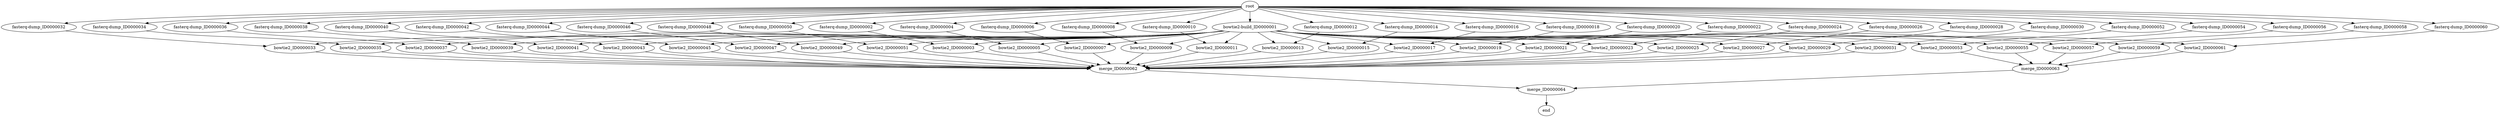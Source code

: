 strict digraph {
"bowtie2-build_ID0000001" [size=10000000];
"fasterq-dump_ID0000002" [size=10000000];
bowtie2_ID0000003 [size=10000000];
"fasterq-dump_ID0000004" [size=10000000];
bowtie2_ID0000005 [size=10000000];
"fasterq-dump_ID0000006" [size=10000000];
bowtie2_ID0000007 [size=10000000];
"fasterq-dump_ID0000008" [size=10000000];
bowtie2_ID0000009 [size=10000000];
"fasterq-dump_ID0000010" [size=10000000];
bowtie2_ID0000011 [size=10000000];
"fasterq-dump_ID0000012" [size=10000000];
bowtie2_ID0000013 [size=10000000];
"fasterq-dump_ID0000014" [size=10000000];
bowtie2_ID0000015 [size=10000000];
"fasterq-dump_ID0000016" [size=10000000];
bowtie2_ID0000017 [size=10000000];
"fasterq-dump_ID0000018" [size=10000000];
bowtie2_ID0000019 [size=10000000];
"fasterq-dump_ID0000020" [size=10000000];
bowtie2_ID0000021 [size=10000000];
"fasterq-dump_ID0000022" [size=10000000];
bowtie2_ID0000023 [size=10000000];
"fasterq-dump_ID0000024" [size=10000000];
bowtie2_ID0000025 [size=10000000];
"fasterq-dump_ID0000026" [size=10000000];
bowtie2_ID0000027 [size=10000000];
"fasterq-dump_ID0000028" [size=10000000];
bowtie2_ID0000029 [size=10000000];
"fasterq-dump_ID0000030" [size=10000000];
bowtie2_ID0000031 [size=10000000];
"fasterq-dump_ID0000032" [size=10000000];
bowtie2_ID0000033 [size=10000000];
"fasterq-dump_ID0000034" [size=10000000];
bowtie2_ID0000035 [size=10000000];
"fasterq-dump_ID0000036" [size=10000000];
bowtie2_ID0000037 [size=10000000];
"fasterq-dump_ID0000038" [size=10000000];
bowtie2_ID0000039 [size=10000000];
"fasterq-dump_ID0000040" [size=10000000];
bowtie2_ID0000041 [size=10000000];
"fasterq-dump_ID0000042" [size=10000000];
bowtie2_ID0000043 [size=10000000];
"fasterq-dump_ID0000044" [size=10000000];
bowtie2_ID0000045 [size=10000000];
"fasterq-dump_ID0000046" [size=10000000];
bowtie2_ID0000047 [size=10000000];
"fasterq-dump_ID0000048" [size=10000000];
bowtie2_ID0000049 [size=10000000];
"fasterq-dump_ID0000050" [size=10000000];
bowtie2_ID0000051 [size=10000000];
"fasterq-dump_ID0000052" [size=10000000];
bowtie2_ID0000053 [size=10000000];
"fasterq-dump_ID0000054" [size=10000000];
bowtie2_ID0000055 [size=10000000];
"fasterq-dump_ID0000056" [size=10000000];
bowtie2_ID0000057 [size=10000000];
"fasterq-dump_ID0000058" [size=10000000];
bowtie2_ID0000059 [size=10000000];
"fasterq-dump_ID0000060" [size=10000000];
bowtie2_ID0000061 [size=10000000];
merge_ID0000062 [size=10000000];
merge_ID0000063 [size=10000000];
merge_ID0000064 [size=10000000];
root [size=2];
end [size=2];
"bowtie2-build_ID0000001" -> bowtie2_ID0000003 [size=40000000];
"bowtie2-build_ID0000001" -> bowtie2_ID0000005 [size=40000000];
"bowtie2-build_ID0000001" -> bowtie2_ID0000007 [size=40000000];
"bowtie2-build_ID0000001" -> bowtie2_ID0000009 [size=40000000];
"bowtie2-build_ID0000001" -> bowtie2_ID0000011 [size=40000000];
"bowtie2-build_ID0000001" -> bowtie2_ID0000013 [size=40000000];
"bowtie2-build_ID0000001" -> bowtie2_ID0000015 [size=40000000];
"bowtie2-build_ID0000001" -> bowtie2_ID0000017 [size=40000000];
"bowtie2-build_ID0000001" -> bowtie2_ID0000019 [size=40000000];
"bowtie2-build_ID0000001" -> bowtie2_ID0000021 [size=40000000];
"bowtie2-build_ID0000001" -> bowtie2_ID0000023 [size=40000000];
"bowtie2-build_ID0000001" -> bowtie2_ID0000025 [size=40000000];
"bowtie2-build_ID0000001" -> bowtie2_ID0000027 [size=40000000];
"bowtie2-build_ID0000001" -> bowtie2_ID0000029 [size=40000000];
"bowtie2-build_ID0000001" -> bowtie2_ID0000031 [size=40000000];
"bowtie2-build_ID0000001" -> bowtie2_ID0000033 [size=40000000];
"bowtie2-build_ID0000001" -> bowtie2_ID0000035 [size=40000000];
"bowtie2-build_ID0000001" -> bowtie2_ID0000037 [size=40000000];
"bowtie2-build_ID0000001" -> bowtie2_ID0000039 [size=40000000];
"bowtie2-build_ID0000001" -> bowtie2_ID0000041 [size=40000000];
"bowtie2-build_ID0000001" -> bowtie2_ID0000043 [size=40000000];
"bowtie2-build_ID0000001" -> bowtie2_ID0000045 [size=40000000];
"bowtie2-build_ID0000001" -> bowtie2_ID0000047 [size=40000000];
"bowtie2-build_ID0000001" -> bowtie2_ID0000049 [size=40000000];
"bowtie2-build_ID0000001" -> bowtie2_ID0000051 [size=40000000];
"bowtie2-build_ID0000001" -> bowtie2_ID0000053 [size=40000000];
"bowtie2-build_ID0000001" -> bowtie2_ID0000055 [size=40000000];
"bowtie2-build_ID0000001" -> bowtie2_ID0000057 [size=40000000];
"bowtie2-build_ID0000001" -> bowtie2_ID0000059 [size=40000000];
"bowtie2-build_ID0000001" -> bowtie2_ID0000061 [size=40000000];
"fasterq-dump_ID0000002" -> bowtie2_ID0000003 [size=40000000];
bowtie2_ID0000003 -> merge_ID0000062 [size=40000000];
"fasterq-dump_ID0000004" -> bowtie2_ID0000005 [size=40000000];
bowtie2_ID0000005 -> merge_ID0000062 [size=40000000];
"fasterq-dump_ID0000006" -> bowtie2_ID0000007 [size=40000000];
bowtie2_ID0000007 -> merge_ID0000062 [size=40000000];
"fasterq-dump_ID0000008" -> bowtie2_ID0000009 [size=40000000];
bowtie2_ID0000009 -> merge_ID0000062 [size=40000000];
"fasterq-dump_ID0000010" -> bowtie2_ID0000011 [size=40000000];
bowtie2_ID0000011 -> merge_ID0000062 [size=40000000];
"fasterq-dump_ID0000012" -> bowtie2_ID0000013 [size=40000000];
bowtie2_ID0000013 -> merge_ID0000062 [size=40000000];
"fasterq-dump_ID0000014" -> bowtie2_ID0000015 [size=40000000];
bowtie2_ID0000015 -> merge_ID0000062 [size=40000000];
"fasterq-dump_ID0000016" -> bowtie2_ID0000017 [size=40000000];
bowtie2_ID0000017 -> merge_ID0000062 [size=40000000];
"fasterq-dump_ID0000018" -> bowtie2_ID0000019 [size=40000000];
bowtie2_ID0000019 -> merge_ID0000062 [size=40000000];
"fasterq-dump_ID0000020" -> bowtie2_ID0000021 [size=40000000];
bowtie2_ID0000021 -> merge_ID0000062 [size=40000000];
"fasterq-dump_ID0000022" -> bowtie2_ID0000023 [size=40000000];
bowtie2_ID0000023 -> merge_ID0000062 [size=40000000];
"fasterq-dump_ID0000024" -> bowtie2_ID0000025 [size=40000000];
bowtie2_ID0000025 -> merge_ID0000062 [size=40000000];
"fasterq-dump_ID0000026" -> bowtie2_ID0000027 [size=40000000];
bowtie2_ID0000027 -> merge_ID0000062 [size=40000000];
"fasterq-dump_ID0000028" -> bowtie2_ID0000029 [size=40000000];
bowtie2_ID0000029 -> merge_ID0000062 [size=40000000];
"fasterq-dump_ID0000030" -> bowtie2_ID0000031 [size=40000000];
bowtie2_ID0000031 -> merge_ID0000062 [size=40000000];
"fasterq-dump_ID0000032" -> bowtie2_ID0000033 [size=40000000];
bowtie2_ID0000033 -> merge_ID0000062 [size=40000000];
"fasterq-dump_ID0000034" -> bowtie2_ID0000035 [size=40000000];
bowtie2_ID0000035 -> merge_ID0000062 [size=40000000];
"fasterq-dump_ID0000036" -> bowtie2_ID0000037 [size=40000000];
bowtie2_ID0000037 -> merge_ID0000062 [size=40000000];
"fasterq-dump_ID0000038" -> bowtie2_ID0000039 [size=40000000];
bowtie2_ID0000039 -> merge_ID0000062 [size=40000000];
"fasterq-dump_ID0000040" -> bowtie2_ID0000041 [size=40000000];
bowtie2_ID0000041 -> merge_ID0000062 [size=40000000];
"fasterq-dump_ID0000042" -> bowtie2_ID0000043 [size=40000000];
bowtie2_ID0000043 -> merge_ID0000062 [size=40000000];
"fasterq-dump_ID0000044" -> bowtie2_ID0000045 [size=40000000];
bowtie2_ID0000045 -> merge_ID0000062 [size=40000000];
"fasterq-dump_ID0000046" -> bowtie2_ID0000047 [size=40000000];
bowtie2_ID0000047 -> merge_ID0000062 [size=40000000];
"fasterq-dump_ID0000048" -> bowtie2_ID0000049 [size=40000000];
bowtie2_ID0000049 -> merge_ID0000062 [size=40000000];
"fasterq-dump_ID0000050" -> bowtie2_ID0000051 [size=40000000];
bowtie2_ID0000051 -> merge_ID0000062 [size=40000000];
"fasterq-dump_ID0000052" -> bowtie2_ID0000053 [size=40000000];
bowtie2_ID0000053 -> merge_ID0000063 [size=40000000];
"fasterq-dump_ID0000054" -> bowtie2_ID0000055 [size=40000000];
bowtie2_ID0000055 -> merge_ID0000063 [size=40000000];
"fasterq-dump_ID0000056" -> bowtie2_ID0000057 [size=40000000];
bowtie2_ID0000057 -> merge_ID0000063 [size=40000000];
"fasterq-dump_ID0000058" -> bowtie2_ID0000059 [size=40000000];
bowtie2_ID0000059 -> merge_ID0000063 [size=40000000];
"fasterq-dump_ID0000060" -> bowtie2_ID0000061 [size=40000000];
bowtie2_ID0000061 -> merge_ID0000063 [size=40000000];
merge_ID0000062 -> merge_ID0000064 [size=40000000];
merge_ID0000063 -> merge_ID0000064 [size=40000000];
merge_ID0000064 -> end [size=2];
root -> "bowtie2-build_ID0000001" [size=2];
root -> "fasterq-dump_ID0000002" [size=2];
root -> "fasterq-dump_ID0000004" [size=2];
root -> "fasterq-dump_ID0000006" [size=2];
root -> "fasterq-dump_ID0000008" [size=2];
root -> "fasterq-dump_ID0000010" [size=2];
root -> "fasterq-dump_ID0000012" [size=2];
root -> "fasterq-dump_ID0000014" [size=2];
root -> "fasterq-dump_ID0000016" [size=2];
root -> "fasterq-dump_ID0000018" [size=2];
root -> "fasterq-dump_ID0000020" [size=2];
root -> "fasterq-dump_ID0000022" [size=2];
root -> "fasterq-dump_ID0000024" [size=2];
root -> "fasterq-dump_ID0000026" [size=2];
root -> "fasterq-dump_ID0000028" [size=2];
root -> "fasterq-dump_ID0000030" [size=2];
root -> "fasterq-dump_ID0000032" [size=2];
root -> "fasterq-dump_ID0000034" [size=2];
root -> "fasterq-dump_ID0000036" [size=2];
root -> "fasterq-dump_ID0000038" [size=2];
root -> "fasterq-dump_ID0000040" [size=2];
root -> "fasterq-dump_ID0000042" [size=2];
root -> "fasterq-dump_ID0000044" [size=2];
root -> "fasterq-dump_ID0000046" [size=2];
root -> "fasterq-dump_ID0000048" [size=2];
root -> "fasterq-dump_ID0000050" [size=2];
root -> "fasterq-dump_ID0000052" [size=2];
root -> "fasterq-dump_ID0000054" [size=2];
root -> "fasterq-dump_ID0000056" [size=2];
root -> "fasterq-dump_ID0000058" [size=2];
root -> "fasterq-dump_ID0000060" [size=2];
}
